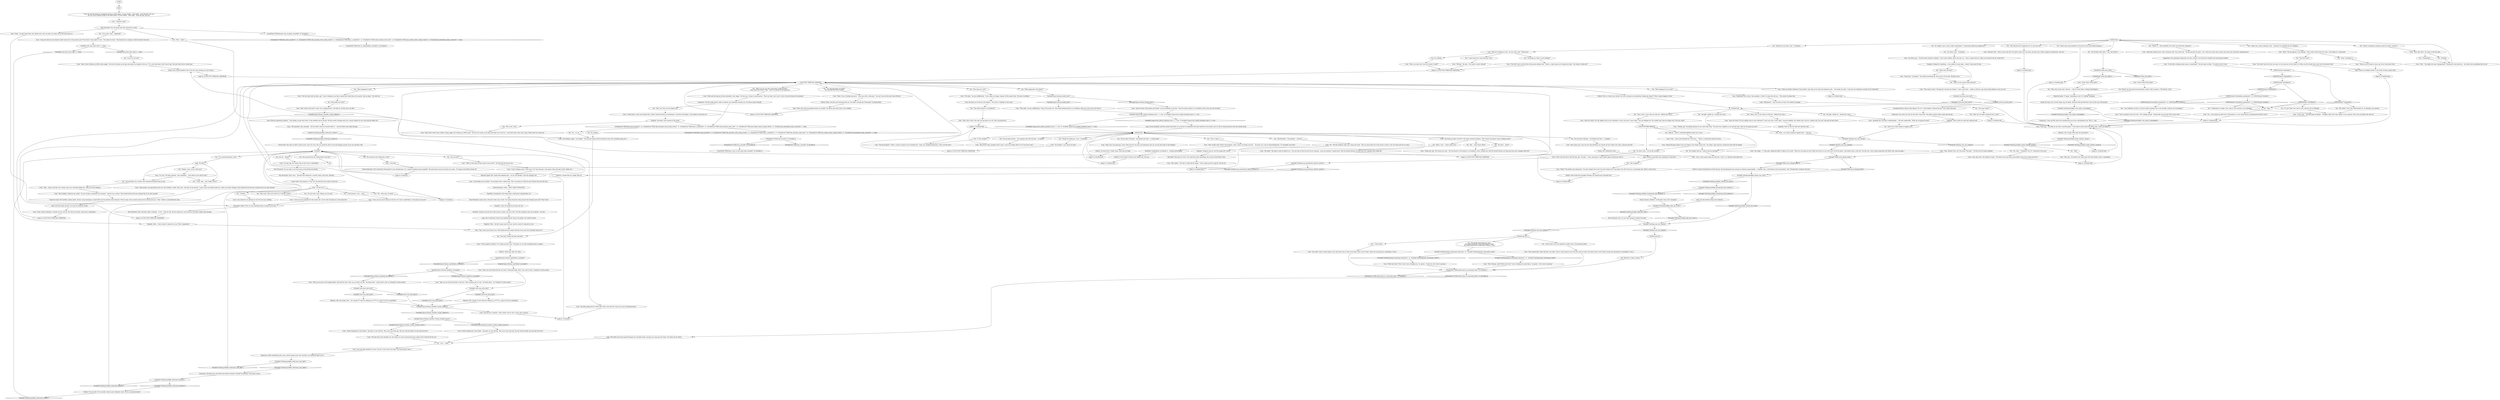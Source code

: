 # WHIRLING F2 / CUNO WAKEUP
# If you didn't make the authority check.
# ==================================================
digraph G {
	  0 [label="START"];
	  1 [label="input"];
	  2 [label="Variable[\"cargo.evrart_exited_unionhub_once\"] == true  or Variable[\"cargo.evrart_exited_unionhub_once\"] == true"];
	  3 [label="Variable[\"cargo.evrart_exited_unionhub_once\"] == true  or Variable[\"cargo.evrart_exited_unionhub_once\"] == true", shape=diamond];
	  4 [label="!(Variable[\"cargo.evrart_exited_unionhub_once\"] == true  or Variable[\"cargo.evrart_exited_unionhub_once\"] == true)", shape=diamond];
	  5 [label="Cuno: \"Yeah? What? What bells?\""];
	  6 [label="You: \"*Something*.\""];
	  7 [label="Cuno: \"Yeah, like what?\" He seems to like the idea."];
	  8 [label="IsTHCPresent(\"ultraliberal\")"];
	  9 [label="IsTHCPresent(\"ultraliberal\")", shape=diamond];
	  10 [label="!(IsTHCPresent(\"ultraliberal\"))", shape=diamond];
	  11 [label="Empathy: Wow, he did not take that rejection well."];
	  12 [label="You: \"I'm in pain, what... happened?\""];
	  13 [label="Cuno: \"Babybeard was in here. Was probably a *bitch* to clean this shit up...\" This seems to please him."];
	  14 [label="You: \"I'm a psycholocomotor, Cuno.\""];
	  15 [label="Cuno: \"Some doctor your pig friends sent over. Nix Fucklieb, I think. Total cunt.\" He spits on the ground. \"Came in here and knife fucked you, when you where sleeping. Then fucked off and told me to phone him if you shit yourself.\""];
	  16 [label="You: \"I feel fantastic. Let's... rock.\""];
	  17 [label="You: \"Who cares. Who cares about me. It doesn't matter.\""];
	  18 [label="You: \"What style was that?\""];
	  19 [label="Composure: Cunn and Pig? And you're picking him up on your cop-frequency too. This is... bad."];
	  20 [label="Cuno: \"Nix Fucklieb, I think he was called,\" he says trying to remember the situation. \"Said he was a doctor. Then fucked off and told me to phone him if you shit yourself.\""];
	  21 [label="You: \"Do you know if Joyce -- the company lady with the boat -- is alright?\""];
	  22 [label="Cuno: \"The big fuckhole?\" There's a flash of respect on his freckled face. \"Yeah, he's drinking downstairs. Cuno's not into that.\""];
	  23 [label="Jump to: [Untitled hub]"];
	  24 [label="You: \"Okay.\""];
	  25 [label="You: \"Thanks for your help, Cuno.\" (Conclude.)"];
	  26 [label="Cuno: \"Shit, pig... You better have some more shit than fuckin' roses or something.\""];
	  27 [label="Jump to: [Untitled hub]"];
	  28 [label="Conceptualization: Big-up fucky-fingers? He *is* a *free-thinker*. Beyond the box. Can't argue with that."];
	  29 [label="Variable[\"yard.cuno_intro_hub\"]"];
	  30 [label="Variable[\"yard.cuno_intro_hub\"]", shape=diamond];
	  31 [label="!(Variable[\"yard.cuno_intro_hub\"])", shape=diamond];
	  32 [label="Cuno: \"Thanks, pig.\" He quickly glances at you, then looks away. \"Now get your crippled ass up and tell Cuno, what are we gonna do now?\""];
	  33 [label="Composure: The kid really doesn't seem to harbour any animosity towards you. He seems almost friendly."];
	  34 [label="You: \"We're cool, Cuno,\""];
	  35 [label="CancelTask(\"TASK.find_a_way_to_turn_back_time_canceled\")--[[ Variable[ ]]"];
	  36 [label="Cuno: \"Nah... Cuno's just off speed for a few days...\" There's a melancholy look in his eyes."];
	  37 [label="You: \"Are you hurt?\""];
	  38 [label="Cuno: You see the shape of a prepubescent boy in FALN pants. It turns double -- then triple -- from the pain. He says:\nYou see Cuno's familiar shape in the FALN pants. It turns double -- then triple -- from the pain. He says:"];
	  39 [label="Empathy: Wow... Cuno's about to take pity on you. That's unexpected."];
	  40 [label="Pain Threshold: Yeah, that kid's taken a beating -- or ten -- from his dad. He has regard for a man who can walk after taking some damage."];
	  41 [label="Hand/Eye Coordination: It probably is... fucking butterfingers."];
	  42 [label="Volition: It's the *fault* of those who *killed* him. Not you."];
	  43 [label="Half Light: That bag's on *you*. You could have done something, but you just stood there. Fuck..."];
	  44 [label="Cuno: \"Walls are full of holes in here, pig. Even Cuno knows that.\""];
	  45 [label="Variable[\"whirling.postfight_klaasjeroom_hint_ballistics\"]"];
	  46 [label="Variable[\"whirling.postfight_klaasjeroom_hint_ballistics\"]", shape=diamond];
	  47 [label="!(Variable[\"whirling.postfight_klaasjeroom_hint_ballistics\"])", shape=diamond];
	  48 [label="You: \"Communism is stupid, Cuno. And it's not a person. It's an ideology.\""];
	  49 [label="You: \"Nothing.\""];
	  50 [label="Jump to: [CUNO POST TRIBUNAL MAINHUB]"];
	  51 [label="You: \"We should check Klaasje's room.\"\n\"We should check Mrs. Katarzine Alasije's room.\"\n\"We should check Miss Oranje Disco Dancer's room.\""];
	  52 [label="You: \"All right. Saddle up.\" (Accept the Cuno.)"];
	  53 [label="Pain Threshold: Look at him. Life hasn't been easy on him. You wanna drag him along and put him through more shit? *Your* shit?"];
	  54 [label="Cuno: \"Sorry for what?! For not adding Cuno to your shitshow?! Cuno's not sorry. Cuno's glad. I was just kidding. You couldn't get Cuno for a million reál. You can't even get out bed, loser.\""];
	  55 [label="Cuno: \"Bitch next door? That's what Cuno's thinking too,\" he agrees. \"Good call. Let's rock it, pig-man.\""];
	  56 [label="Variable[\"whirling.cuno_not_coming\"]"];
	  57 [label="Variable[\"whirling.cuno_not_coming\"]", shape=diamond];
	  58 [label="!(Variable[\"whirling.cuno_not_coming\"])", shape=diamond];
	  59 [label="Cuno: \"They say you burned half the city down. Thousands dead. That's very cool to Cuno. I thought I'd stick around.\""];
	  60 [label="Rhetoric: He's saying *I* now? And not calling you a f****t or a pig? Is he ill or something?"];
	  61 [label="Cuno: \"Pretty fucking bad, Cuno thinks.\" He points to your left leg. \"But you're one lucky pig. The doc took the bullet out and said you'll live.\""];
	  62 [label="Variable[\"whirling.postfight_endurance_very_high\"]"];
	  63 [label="Variable[\"whirling.postfight_endurance_very_high\"]", shape=diamond];
	  64 [label="!(Variable[\"whirling.postfight_endurance_very_high\"])", shape=diamond];
	  65 [label="Cuno: \"Cuno did.\""];
	  66 [label="You: (Get up -- slowly.)"];
	  67 [label="Cuno: He looks you in the eye and repeats: \"Two days is *nothing* to the Cuno.\""];
	  68 [label="Volition: Of course she's *really* gone, what did you think."];
	  69 [label="Cuno: \"Was nothin'.\" He tries to shake off the image. \"Cuno's gonna go into a bag too. We all are.\""];
	  70 [label="Variable[\"whirling.postfight_logic_her_room\"]"];
	  71 [label="Variable[\"whirling.postfight_logic_her_room\"]", shape=diamond];
	  72 [label="!(Variable[\"whirling.postfight_logic_her_room\"])", shape=diamond];
	  73 [label="Volition: Relax, the kid is just messing with you. You didn't actually get *thousands* of people killed."];
	  74 [label="Variable[\"plaza.tribunal_hardie_shot\"]"];
	  75 [label="Variable[\"plaza.tribunal_hardie_shot\"]", shape=diamond];
	  76 [label="!(Variable[\"plaza.tribunal_hardie_shot\"])", shape=diamond];
	  77 [label="Jump to: [CUNO POST TRIBUNAL MAINHUB]"];
	  78 [label="Cuno: \"Tough shit, pig.\" He crosses his arms. \"All Cuno knows is the harbour is in lockdown, town's fucked now. Half the Hardie bitches are dead and even your company bitch left.\""];
	  79 [label="Cuno: \"Oh really?\" He doesn't seem to believe you. \"You can't get to that fat fuck Evrart anymore, 'cause the harbour's locked down. Half the Hardie bitches are dead and your company bitch sailed off.\""];
	  80 [label="You: \"Okay.\""];
	  81 [label="You: \"It's simple, Cuno. I have to find *communism*. Communism killed the hanged man.\""];
	  82 [label="You: \"The coolest, Cuno. But unfortunately it's an ideology, not a person.\""];
	  83 [label="You: \"I don't know. Let's just aimlessly wander until a clue presents itself.\""];
	  84 [label="You: \"Sorry, Cuno, I can't take you with me.\" (Refuse the Cuno.)"];
	  85 [label="Untitled hub (02)"];
	  86 [label="Variable[\"yard.cuno_intro_hub\"] == false"];
	  87 [label="Variable[\"yard.cuno_intro_hub\"] == false", shape=diamond];
	  88 [label="!(Variable[\"yard.cuno_intro_hub\"] == false)", shape=diamond];
	  89 [label="Cuno: \"Yeah, that's what Cuno's fuckin' saying, piggo. He's letting you off the hook.\" He rests his hands on his hips and looks you in the eye. \"A one time boon, from Cunn to pig. There won't be a next one.\""];
	  90 [label="You: \"Wait... what?\""];
	  91 [label="You: \"The what? Where did they take him?\""];
	  92 [label="Cuno: \"Nah, Cuno's just lying to you. The fucking boo-boo wagon took four-eyes away. He's probably gonna live.\""];
	  93 [label="Variable[\"whirling.cuno_postribunal_rhetoric_noslurs\"]"];
	  94 [label="Variable[\"whirling.cuno_postribunal_rhetoric_noslurs\"]", shape=diamond];
	  95 [label="!(Variable[\"whirling.cuno_postribunal_rhetoric_noslurs\"])", shape=diamond];
	  96 [label="You: \"What happened to me?\""];
	  97 [label="Logic: *Babybeard*... that can only be Garte, the cafeteria manager."];
	  98 [label="Endurance: Through tears and blood and stitches tearing it *should* be possible. From time to time..."];
	  99 [label="You: \"Has anyone from my station been to see me?\""];
	  100 [label="Variable[\"whirling.postfight_cuno_esprit_cunnandpig\"]"];
	  101 [label="Variable[\"whirling.postfight_cuno_esprit_cunnandpig\"]", shape=diamond];
	  102 [label="!(Variable[\"whirling.postfight_cuno_esprit_cunnandpig\"])", shape=diamond];
	  103 [label="You: \"You said thousands are dead?\"\n\"You said half the town is dead?\""];
	  104 [label="Cuno: \"Sure, pig. Sure.\" He shakes his head. \"You better have more than some fuckin' roses if you wanna bust this.\""];
	  105 [label="You: \"All right. Saddle up.\" (Accept the Cuno.)"];
	  106 [label="You: \"Now? As to what's going to happen next...\""];
	  107 [label="Cuno: \"That sounds like a hella shit plan. You askin' Cuno to come along to your shit-show and you don't even know what to do? Fuckin' check your pig journal or something. C'mon...\""];
	  108 [label="Variable[\"plaza.tribunal_headshot_succeeded\"]"];
	  109 [label="Variable[\"plaza.tribunal_headshot_succeeded\"]", shape=diamond];
	  110 [label="!(Variable[\"plaza.tribunal_headshot_succeeded\"])", shape=diamond];
	  111 [label="You: \"Thanks, Cuno, you're a life saver.\""];
	  112 [label="Cuno: \"Titus died,\" he says indifferently. \"Some of his goons too. The whole fucking harbour is in lockdown right now. Even Cuno can't get in.\""];
	  113 [label="Cuno: \"No.\" The kid suddenly looks very young and small. \"She was dead when the Union doctor arrived. Cuno saw them put her in a bag.\""];
	  114 [label="Cuno: \"Will-pig.\" He nods. \"You ready to walk, will-pig?\""];
	  115 [label="Cuno: \"Shit ain't nothing to Cuno,\" he says with a nod. \"What now?\""];
	  116 [label="Cuno: \"That's Klaasje, right? Bitch next door? Cuno's thinking the same thing,\" he agrees. \"Let's rock it, pig-man.\""];
	  117 [label="Variable[\"yard.cuno_intro_hub\"]"];
	  118 [label="Variable[\"yard.cuno_intro_hub\"]", shape=diamond];
	  119 [label="!(Variable[\"yard.cuno_intro_hub\"])", shape=diamond];
	  120 [label="Jump to: [Untitled hub]"];
	  121 [label="You: \"Wait, but *why* do you forgive me?"];
	  122 [label="Empathy: He doesn't have anyone in the world."];
	  123 [label="IsTaskActive(\"TASK.check_back_on_renovation_later\")--[[ Variable[ ]]"];
	  124 [label="IsTaskActive(\"TASK.check_back_on_renovation_later\")--[[ Variable[ ]]", shape=diamond];
	  125 [label="!(IsTaskActive(\"TASK.check_back_on_renovation_later\")--[[ Variable[ ]])", shape=diamond];
	  126 [label="Variable[\"plaza.tribunal_shoulder_wound_avoided_cuirass\"]"];
	  127 [label="Variable[\"plaza.tribunal_shoulder_wound_avoided_cuirass\"]", shape=diamond];
	  128 [label="!(Variable[\"plaza.tribunal_shoulder_wound_avoided_cuirass\"])", shape=diamond];
	  129 [label="Cunohurt"];
	  130 [label="You: \"You said there was a doctor who removed the bullet from my leg.\""];
	  131 [label="Cuno: \"Final-style,\" he repeats. \"You fucked everything up. Now Cuno's all you got. Terminal Cuno.\""];
	  132 [label="You: \"Is Titus alright?\""];
	  133 [label="Drama: He's telling the truth."];
	  134 [label="Cuno: \"Rich bitch? Yeah, probably. Boat's gone. Cuno'd be fucking *fine* too if Cuno had a boat...\""];
	  135 [label="Cuno: \"Yeah? What? What bells?\""];
	  136 [label="You: \"They were on the roof. I did not... I did not catch them. Fucking butterfingers...\""];
	  137 [label="You: \"*Why* do you wanna come with me?\""];
	  138 [label="Variable[\"whirling.cuno_not_coming\"]"];
	  139 [label="Variable[\"whirling.cuno_not_coming\"]", shape=diamond];
	  140 [label="!(Variable[\"whirling.cuno_not_coming\"])", shape=diamond];
	  141 [label="You: \"Gnhhhh...\""];
	  142 [label="Cuno: \"Cuno can see you're trying to shit him, but Cuno's unshittable, so fuck does Cuno care?\""];
	  143 [label="Logic: If he did triage and left, you must be relatively stable."];
	  144 [label="Pain Threshold: Also, it's just close enough to endure the walk."];
	  145 [label="Cuno: \"Two days,\" he says indifferently. \"Cuno's been out longer, sleepin' off the speed train. Two days is nothing.\""];
	  146 [label="Logic: Evrart probably used this armed altercation as an excuse to completely barricade himself in the harbour and cut off all communications with the outside world."];
	  147 [label="Untitled hub"];
	  148 [label="Cuno: \"To the hospital, fucktard. Try to keep up with Cuno.\" He glares at you with something akin to respect..."];
	  149 [label="Cuno: \"Pretty fucking bad, Cuno thinks.\" He points to your left leg. \"But you're one lucky pig. The doc took the bullet out and said you'll live.\""];
	  150 [label="Cuno: \"The shoulder's fine, probably... The doc didn't seem too worried about it -- said the bullet went right through.\""];
	  151 [label="Cuno: \"*Why* in the name of fuck would Cuno be hurt?\" The kid rolls his eyes at you."];
	  152 [label="Cuno: \"Cuno's fucking smart, Cuno wasn't *in* that fuck-pile. Cuno knows when shit goes south, unlike you.\""];
	  153 [label="You: \"I'm very bad, Cuno. Things are very bad.\""];
	  154 [label="Cuno: \"Yeah, she's way gone pig. Cuno's been here for two days and babybeard and you are the only fucks in the building.\""];
	  155 [label="Cuno: \"You want Cuno to be your yes-man, or you want me to tell it like it is? Walls are full of holes here, pig. Even Cuno knows that.\""];
	  156 [label="You: \"How long was I out?\""];
	  157 [label="You: \"Relax, Cuno -- I know what to do.\""];
	  158 [label="You: (Yank it out and show the dried flower, while it falls to pieces.) \"This flower, Cuno!\""];
	  159 [label="Variable[\"whirling.postfight_blackc_rhetoric_wrong\"]"];
	  160 [label="Variable[\"whirling.postfight_blackc_rhetoric_wrong\"]", shape=diamond];
	  161 [label="!(Variable[\"whirling.postfight_blackc_rhetoric_wrong\"])", shape=diamond];
	  162 [label="Cuno: \"Yeah that sounds real to Cuno. Forensics-shit. True crime shit.\" The kid punches his palm. \"Let's check out some crime scenes and assess shit. Pig-style! Anything else?\""];
	  163 [label="Cuno: \"So... you're gonna go after this *Communism*, or you wanna bounce something else off the Cuno?\""];
	  164 [label="Jump to: [CUNO POST TRIBUNAL MAINHUB]"];
	  165 [label="Pain Threshold: Ouch, ouch... The kid turns double for a second. Damn, that hurts. Breathe..."];
	  166 [label="You: \"Titus is dead...?\""];
	  167 [label="You: \"Do you know if Klaasje -- the blonde next door -- is really gone?\""];
	  168 [label="Shivers: A gust of wind blows in from the bay, the duraluminium box around you vibrates imperceptibly... a familiar cold, a red thread on the roof upstairs. Taut. Plucked like a string by the gust."];
	  169 [label="Variable[\"TASK.arrest_klaasje_done\"]"];
	  170 [label="Variable[\"TASK.arrest_klaasje_done\"]", shape=diamond];
	  171 [label="!(Variable[\"TASK.arrest_klaasje_done\"])", shape=diamond];
	  172 [label="You: \"What happened to the others?\""];
	  173 [label="Jump to: [Untitled hub]"];
	  174 [label="Rhetoric: He's wrong! What does he even know?!"];
	  175 [label="Cuno: \"Huh?\" The kid appears to be thinking. \"That could've been there for years. Cuno thinks it's a dead end.\""];
	  176 [label="You: \"I don't know but I won't give up, Cuno.\""];
	  177 [label="Jump to: [Untitled hub]"];
	  178 [label="Empathy: Look, this might be his only way out."];
	  179 [label="Untitled hub"];
	  180 [label="Jump to: [Untitled hub]"];
	  181 [label="Cuno: \"Yeah, Cuno's letting you off the hook, piggo.\" He rests his hands on his hips and looks you straight in the eye. \"It's a one time boon, from Cunn to pig. The next time you're a dead man.\""];
	  182 [label="IsTaskActive(\"TASK.face_yourself\")--[[ Variable[ ]]"];
	  183 [label="IsTaskActive(\"TASK.face_yourself\")--[[ Variable[ ]]", shape=diamond];
	  184 [label="!(IsTaskActive(\"TASK.face_yourself\")--[[ Variable[ ]])", shape=diamond];
	  185 [label="Cuno: \"Now's not the time to shit the bed, pig.\" He spits. \"C'mon, baconman, Cuno's gonna help you hold your shit in.\""];
	  186 [label="Pain Threshold: You can take it. Just don't lean on the old leg too heavily."];
	  187 [label="Cuno: \"What?\" He studies your expression. \"You don't believe the Cuno? You don't believe the Cuno knows this shit? Fuck you, Cuno keeps tabs. Bitch is outta town.\""];
	  188 [label="You: \"Yeah, it probably is.\""];
	  189 [label="Logic: There is no telling *when* it was made. He had a point there."];
	  190 [label="Cuno: \"Some of those Union goons got fucked,\" he says pointing at the door. \"Now the whole harbour is in lockdown. Even Cuno can't get in there.\""];
	  191 [label="You: \"Did Elizabeth -- the gardener -- survive?\""];
	  192 [label="You: \"Thanks for telling me, Cuno.\" (Conclude.)"];
	  193 [label="Endurance: Say what you will, but this kid's *hard shit*. He might actually make a good cop one day."];
	  194 [label="Pain Threshold: You can barely hear him, the pain is so bad."];
	  195 [label="Cuno: \"They say you got a lot of people killed. Like half the town. They say you didn't do shit.\" He looks down. \"I guess that's cool, so I thought I'd stick around.\""];
	  196 [label="Jump to: [CUNO POST TRIBUNAL MAINHUB]"];
	  197 [label="You: \"C'mon, man... who *really* did it?\""];
	  198 [label="Cuno: \"Yeah... Some cunt from your station came over and knife fucked you, when you were sleeping.\""];
	  199 [label="Cuno: Cuno observes you getting on your feet and says nothing."];
	  200 [label="Cuno: \"Cuno's got zero patience for this weepy shit. Cuno's been through way worse than this.\""];
	  201 [label="Cuno: \"So how is it?\""];
	  202 [label="Jump to: [CUNO POST TRIBUNAL MAINHUB]"];
	  203 [label="Esprit de Corps: Let's do this tango, pig, he thinks. Detective Pig and detective Cunn on the case. We bouncin'."];
	  204 [label="You: \"The fuck Cuno?\""];
	  205 [label="Variable[\"whirling.postfight_shivers_her_room\"]"];
	  206 [label="Variable[\"whirling.postfight_shivers_her_room\"]", shape=diamond];
	  207 [label="!(Variable[\"whirling.postfight_shivers_her_room\"])", shape=diamond];
	  208 [label="Jump to: [CUNO POST TRIBUNAL MAINHUB]"];
	  209 [label="Cuno: \"No problem. Cuno shares the info.\""];
	  210 [label="Cuno: \"She's gone, pig. Cuno saw her take off before you started all that violent shit. Had a suitcase and shit.\""];
	  211 [label="CheckItem(\"dried_may_bells\")"];
	  212 [label="CheckItem(\"dried_may_bells\")", shape=diamond];
	  213 [label="!(CheckItem(\"dried_may_bells\"))", shape=diamond];
	  214 [label="Cuno: \"C'mon, pig...\" The kid snaps his fingers. \"Thoughts didn't kill Cuno's gimp. It was a person. Even Cuno can figure this shit out.\""];
	  215 [label="Untitled hub (02)"];
	  216 [label="Cuno: \"This scene is dead.\" He gestures towards the window. \"Cuno's outta here -- might as well be a pig, big-up fucky-fingers on my way out.\""];
	  217 [label="You: \"Now... as to what's going to happen next...\" (Get up.)"];
	  218 [label="Cuno: \"Don't get all hung up on that yesterday's shit, piggo,\" the kid says, trying to sound mature. \"That was then, this is now. Cuno's all about being in the moment.\""];
	  219 [label="Cuno: \"Sure, Cuno's gonna help you with that. Cuno's in a *giving* mood right now.\""];
	  220 [label="Cuno: \"Are your legs attached to Cuno? Can the *Cuno* move your legs? The fuck should I know...\""];
	  221 [label="Savoir Faire: You won't be able to dance much, that's for sure. But you should be able to live with limping around. If you can call that a life."];
	  222 [label="Cuno: \"You askin' Cuno to come along to your shit-show and you don't even know what to do? Fuckin' check your pig journal or something. C'mon...\""];
	  223 [label="Cuno: \"Yeah, that's what Cuno said. No one goes in or out. Shit's paranoid now.\""];
	  224 [label="You: \"There's something creeping around out there. I sense it.\""];
	  225 [label="IsTHCPresent(\"communist\")"];
	  226 [label="IsTHCPresent(\"communist\")", shape=diamond];
	  227 [label="!(IsTHCPresent(\"communist\"))", shape=diamond];
	  228 [label="Cuno: \"Miracle? Shit... What is this weak shit? You gotta watch your own back, miracles don't fuckin' happen in Martinaise. Get real.\""];
	  229 [label="You: \"I'm giving up. Time to start drinking.\""];
	  230 [label="Jump to: [Untitled hub]"];
	  231 [label="Empathy: Asking for something -- even asking to come along -- doesn't come easy for him."];
	  232 [label="You: Whatever it takes. [Leave.]"];
	  233 [label="You: \"Didn't you say you and I were done. Professionally?\"\n\"How come you're here, Cuno -- aren't you pissed at me anymore?\""];
	  234 [label="Drama: Sire, the boy believes this to be true. He's giving you a last chance."];
	  235 [label="Cuno: \"Just kidding, piggo,\" he chuckles. \"The boo-boo wagon took the binoclard away. He's probably gonna live.\""];
	  236 [label="Cuno: \"They say you shot that fucker in the face. That's fucking cool to Cuno.\" He looks down. \"So I thought I'd stick around.\""];
	  237 [label="CUNO POST TRIBUNAL MAINHUB"];
	  238 [label="Rhetoric: Sounds like he's alright after all."];
	  239 [label="You: \"What happened to my room?\""];
	  240 [label="You: \"Can I... walk?\""];
	  241 [label="Jump to: [Cunohurt]"];
	  242 [label="Cuno: \"It's cool.\" He nods seriously. \"Just remember -- Cuno doesn't save shit for free.\""];
	  243 [label="IsTHCPresent(\"revacholian_nationhood\")  or  IsTHCPresent(\"moralist\")"];
	  244 [label="IsTHCPresent(\"revacholian_nationhood\")  or  IsTHCPresent(\"moralist\")", shape=diamond];
	  245 [label="!(IsTHCPresent(\"revacholian_nationhood\")  or  IsTHCPresent(\"moralist\"))", shape=diamond];
	  246 [label="Cuno: \"Shit...\" He shakes his head, disappointed. \"Playing the Cuno like that... You better have something else for me.\""];
	  247 [label="Jump to: [Untitled hub]"];
	  248 [label="Cuno: \"You're starting to lose the Cuno.\" He's looking around. \"Sounds like you ain't got shit to go by here.\""];
	  249 [label="You: \"Sorry, Cuno, I can't take you with me.\" (Refuse the Cuno.)"];
	  250 [label="Hand/Eye Coordination: Kid would make a half-decent sharpshooter, no?"];
	  251 [label="Cuno: \"Sorry for what?! For not adding Cuno to your shitshow?! Cuno's not sorry. Cuno's glad. I was just kidding too. You couldn't get Cuno for million reál. Fuck you, okay?\""];
	  252 [label="Rhetoric: He's not saying Cuno -- he's saying *I*? And not calling you a f****t or a pig? Is he ill or something?"];
	  253 [label="Cuno: \"Listen-listen, Cuno's just big like that. Doesn't need that bitch-ass melodrama. Cuno fires and forgets. Cuno forgives and moves on.\""];
	  254 [label="You: \"Be straight with me. I need to get my bearings.\""];
	  255 [label="Variable[\"whirling.postfight_endurance_medium\"]"];
	  256 [label="Variable[\"whirling.postfight_endurance_medium\"]", shape=diamond];
	  257 [label="!(Variable[\"whirling.postfight_endurance_medium\"])", shape=diamond];
	  258 [label="Jump to: [Cunohurt]"];
	  259 [label="You: \"My... disco days are done.\""];
	  260 [label="Cuno: \"Go easy, pig. You wanna lean on the Cuno or something?\""];
	  261 [label="Logic: There were only ten people present at the fight. Ten times more than that is very unlikely."];
	  262 [label="You: \"You mean Garte?\""];
	  263 [label="Volition: Who would have thought? Perhaps you should have *arrested* her?"];
	  264 [label="You: \"You don't... know?\""];
	  265 [label="You: \"But... I don't know either.\""];
	  266 [label="Cuno: \"Cuno thinks you're fucked,\" he concludes with a solemn nod. \"But I can help you. What'cha got? Bounce that shit off Cuno.\""];
	  267 [label="You: \"There were some footprints in the dust in the room behind Klaasje's...\""];
	  268 [label="You: \"There's a... 28% possibility the victim was shot from a distance.\""];
	  269 [label="You: \"There was a hole in Klaasje's wall -- someone was checking her out. Peeping.\""];
	  270 [label="You: \"It's not *that* cool. And it's not a person, but an ideology.\""];
	  271 [label="You: Say nothing."];
	  272 [label="Cuno: \"What, you mute now? Are you *ready to walk*?\""];
	  273 [label="Cuno: \"So, listen, pig...\" The kid seems hesitant suddenly. \"Cuno's been thinkin' about shit and, uh... Cuno's coming with you. Help you wrap this shit up. Final-style.\""];
	  274 [label="Authority: Trying to recruit him is like trying to make a pet out of fire. This kid recognizes only one authority -- his own."];
	  275 [label="CancelTask(\"TASK.take_on_responsibility_cancelled\")--[[ Variable[ ]]"];
	  276 [label="Cuno: \"Coinslot's dead.\""];
	  277 [label="You: \"Hold on... There's something different about you, Cuno...\""];
	  278 [label="Cuno: \"Being off speed makes Cuno sad. Makes Cuno *think* about shit.\" He makes vague gestures around his head with his fingers."];
	  279 [label="Cuno: \"How would Cuno know? Cuno's not a fucking doctor.\" He looks at you like you're an idiot."];
	  280 [label="Cuno: \"You got shot in the shoulder too, but luckily you were wearing that fancy teapot and it took the hit for you.\""];
	  281 [label="Endurance: With considerable pain, and a stitch tearing every now and then, you should be able to do it."];
	  282 [label="Esprit de Corps: Nix Gottlieb, station medic, throws a bag containing a small bullet into the medical waste disposer. Then he pops some caramel candy into his mouth and says: \"Next.\" There's a line behind his door..."];
	  283 [label="Cuno: \"Yeah, fuckin' dead. Died in the hospital, I hear. Union's all weepy and shit...\" He gives you a nod of acknowledgement: \"It's probably your fault.\""];
	  284 [label="Logic: You did mention doing more ballistics..."];
	  285 [label="Cuno: \"Accepted the Cuno like a motherfucker...\" He nods respectfully. \"What are we gonna do now?\""];
	  286 [label="Cuno: \"Yeah, debrief Cuno. Let Cuno know *the plan*.\" The kid rubs his hands together."];
	  287 [label="Jump to: [Untitled hub]"];
	  288 [label="Variable[\"plaza.tribunal_spiritbomb_succeeded\"]"];
	  289 [label="Variable[\"plaza.tribunal_spiritbomb_succeeded\"]", shape=diamond];
	  290 [label="!(Variable[\"plaza.tribunal_spiritbomb_succeeded\"])", shape=diamond];
	  291 [label="You: \"How badly am I hurt?\""];
	  292 [label="Savoir Faire: Your balance is *way* off. You feel like you're about to fall over."];
	  293 [label="Visual Calculus: Ballistics. In Klaasje's room. Do it *properly*."];
	  294 [label="You: \"Do you know if Klaasje -- the blonde next door -- is alright?\""];
	  295 [label="You: \"No, Cuno -- *somehow* this *is* connected to the case.\""];
	  296 [label="You: \"I don't know.\""];
	  297 [label="Variable[\"whirling.klaasje_chosename_katarzine\"]  or  Variable[\"whirling.klaasje_chosename_modd\"]"];
	  298 [label="Variable[\"whirling.klaasje_chosename_katarzine\"]  or  Variable[\"whirling.klaasje_chosename_modd\"]", shape=diamond];
	  299 [label="!(Variable[\"whirling.klaasje_chosename_katarzine\"]  or  Variable[\"whirling.klaasje_chosename_modd\"])", shape=diamond];
	  300 [label="Variable[\"yard.cuno_intro_hub\"]"];
	  301 [label="Variable[\"yard.cuno_intro_hub\"]", shape=diamond];
	  302 [label="!(Variable[\"yard.cuno_intro_hub\"])", shape=diamond];
	  303 [label="Cuno: \"Cuno just told you your friend is dead! And you're crying about pain? That doesn't seem right to Cuno.\" He shakes his head. \"The binoclard was alright, he didn't deserve that shit...\""];
	  304 [label="You: \"Go away, Cuno... Let me die in peace.\""];
	  305 [label="Cuno: \"You tore some shit up there, pig.\" Cuno is looking at you like a tamed wolf would look at his master. Like an equal. \"Got shot too.\""];
	  306 [label="Cuno: Then his expression mellows. \"Cuno thinks you got shot twice. In the shoulder and in the leg. The leg's pretty fucking nasty, but a doctor looked you over and took the bullet out.\""];
	  307 [label="Volition: You can walk. If it's possible, then by pure willpower alone. You're a psycholocomotor."];
	  308 [label="You: \"Do you know who treated me, Cuno?\""];
	  309 [label="Perception (Sight): Still, you see something akin to respect in his eyes."];
	  310 [label="Volition: Thank god, okay, he's alive."];
	  311 [label="You: \"She escaped?\""];
	  312 [label="Suggestion: He's genuinely impressed, but that's mostly to do with how scientific that percentage sounded."];
	  313 [label="Cuno: \"Yeah, it was a fucking massacre,\" Cuno says with a wide grin. \"You and Cuno are the only ones left here.\""];
	  314 [label="Logic: Doesn't sound like she's planning to come back."];
	  315 [label="Jump to: [Untitled hub]"];
	  316 [label="Empathy: Tough he may be, but this image left a mark."];
	  317 [label="You: \"The fucking *May bells*, Cuno, the flowers!\""];
	  318 [label="You: \"The miracle hasn't happened yet. It's not over yet.\""];
	  319 [label="You: \"I can suddenly see how it's hard to indict someone who is not actually a person, but an ideology...\""];
	  320 [label="Cuno: \"Fuck off, Cuno's not into this old man piss-drinker shit.\" There's a short pause as he shakes his head. \"You ready to walk now?\""];
	  321 [label="Logic: He is streetwise. Knows the neighbourhood. Knows the people. He could be useful."];
	  322 [label="Cuno: \"Yes, gimp... ?\" Cuno asks, seeing the effort it takes you to stand. \"What are you gonna do now? Ride outta here on your shit-river? You'll die alone. Cuno doesn't give a shit now. Too late now. Cuno's gonna hang here and *fuck* your room up again...\""];
	  323 [label="Jump to: [Untitled hub]"];
	  324 [label="You: Say nothing."];
	  325 [label="Cuno: \"Yeah... you got lucky there, pig. Maybe now Cuno can show you what real brutal hard music is.\""];
	  326 [label="Jump to: [Cunohurt]"];
	  327 [label="Reaction Speed: He's really been keeping tabs -- on you, the Hardies, even the company rep."];
	  328 [label="Jump to: [CUNO POST TRIBUNAL MAINHUB]"];
	  329 [label="You: \"The whole harbour is in lockdown?\""];
	  330 [label="Cuno: \"The fuck you askin' Cuno for?\" He seems annoyed somehow. \"How would Cuno know? Cuno's fucking twelve!\""];
	  331 [label="Jump to: [Untitled hub]"];
	  332 [label="Untitled hub"];
	  333 [label="Cuno: \"Fuck, pig...\" He looks at you with a worried glance. \"Cuno doesn't know about this flower shit. Cuno's not feelin' it.\""];
	  334 [label="Reaction Speed: *I* again. Something in him *is* shifting, changing."];
	  335 [label="Electrochemistry: Khm... DRUG ASSET DETECTED!"];
	  336 [label="Empathy: Wow, he did not take that rejection well."];
	  337 [label="CUNO POSTTRIB PREHUB"];
	  338 [label="Variable[\"plaza.tribunal_shoulder_wound_suffered\"]"];
	  339 [label="Variable[\"plaza.tribunal_shoulder_wound_suffered\"]", shape=diamond];
	  340 [label="!(Variable[\"plaza.tribunal_shoulder_wound_suffered\"])", shape=diamond];
	  341 [label="Cuno: Cuno lets out a whistle. \"That's pretty cool to Cuno. Cuno's also a psycho.\""];
	  342 [label="Logic: He didn't."];
	  343 [label="Electrochemistry: We're detecting *drouamine* in your bloodstream. It's a potent morphine-based painkiller. The good doctor must have given you some... It's gonna suck when it wears off."];
	  344 [label="Cuno: \"Yeah, fuckin' babybeard. Cleaned all your shit up. He's like your fuckin' mom now or something.\""];
	  345 [label="You: \"What do you think I should do now, Cuno?\""];
	  346 [label="Cuno: \"There are fuckin' footprints *everywhere*, pig. Pigs are too into this footprints shit...\" He shakes his head. \"Cuno just saw footprints outside on the *sidewalk*.\""];
	  347 [label="Jump to: [Untitled hub]"];
	  348 [label="Cuno: \"Is that like a fucking street name or something?\" The kid stops to think. \"It's pretty cool to Cuno.\""];
	  349 [label="You: \"I'm ready, Cuno.\" (Conclude.)"];
	  350 [label="Volition: This is a twelve year old kid. You can't seriously be considering *taking him along*?! What's gonna happen to him?"];
	  351 [label="Empathy: Wow... the kid's name must be Cuno. And he's about to take pity on you."];
	  352 [label="You: \"So we're cool now?\""];
	  353 [label="IsTaskActive(\"TASK.find_some_moralists\")  or  IsTaskActive(\"TASK.talk_moralism_with_sunday_friend\")  or  IsTaskActive(\"TASK.form_a_committee\")  or  IsTaskActive(\"TASK.talk_moralism_with_trant\")  or  IsTaskActive(\"TASK.ask_smoker_about_sunday_friend\")  or  Variable[\"jam.abandoned_cabin_accessed\"] == false"];
	  354 [label="IsTaskActive(\"TASK.find_some_moralists\")  or  IsTaskActive(\"TASK.talk_moralism_with_sunday_friend\")  or  IsTaskActive(\"TASK.form_a_committee\")  or  IsTaskActive(\"TASK.talk_moralism_with_trant\")  or  IsTaskActive(\"TASK.ask_smoker_about_sunday_friend\")  or  Variable[\"jam.abandoned_cabin_accessed\"] == false", shape=diamond];
	  355 [label="!(IsTaskActive(\"TASK.find_some_moralists\")  or  IsTaskActive(\"TASK.talk_moralism_with_sunday_friend\")  or  IsTaskActive(\"TASK.form_a_committee\")  or  IsTaskActive(\"TASK.talk_moralism_with_trant\")  or  IsTaskActive(\"TASK.ask_smoker_about_sunday_friend\")  or  Variable[\"jam.abandoned_cabin_accessed\"] == false)", shape=diamond];
	  356 [label="You: \"No... no, no...\""];
	  357 [label="CancelTask(\"TASK.become_man_of_plenty_cancelled\")--[[ Variable[ ]]"];
	  358 [label="Logic: The bullet must have passed through your shoulder blade, missing your lung and your heart. You lucky son of a bitch..."];
	  359 [label="Variable[\"whirling.postfight_endurance_volition\"]"];
	  360 [label="Variable[\"whirling.postfight_endurance_volition\"]", shape=diamond];
	  361 [label="!(Variable[\"whirling.postfight_endurance_volition\"])", shape=diamond];
	  362 [label="Cuno: \"You keep asking all this *weird shit* from Cuno that the Cuno has no way of knowing about.\""];
	  0 -> 1
	  1 -> 38
	  2 -> 3
	  2 -> 4
	  3 -> 146
	  4 -> 147
	  5 -> 158
	  6 -> 246
	  7 -> 49
	  7 -> 6
	  8 -> 9
	  8 -> 10
	  9 -> 24
	  9 -> 270
	  10 -> 243
	  11 -> 217
	  12 -> 303
	  13 -> 97
	  14 -> 342
	  15 -> 282
	  16 -> 142
	  17 -> 200
	  18 -> 131
	  19 -> 333
	  20 -> 282
	  21 -> 134
	  22 -> 23
	  23 -> 147
	  24 -> 163
	  25 -> 115
	  26 -> 230
	  27 -> 333
	  28 -> 193
	  29 -> 30
	  29 -> 31
	  30 -> 28
	  31 -> 179
	  32 -> 217
	  33 -> 121
	  33 -> 353
	  34 -> 89
	  36 -> 278
	  37 -> 151
	  38 -> 276
	  39 -> 92
	  40 -> 202
	  41 -> 42
	  42 -> 120
	  43 -> 69
	  44 -> 189
	  45 -> 46
	  45 -> 47
	  46 -> 284
	  47 -> 293
	  48 -> 214
	  49 -> 246
	  50 -> 237
	  51 -> 297
	  52 -> 32
	  53 -> 178
	  54 -> 11
	  55 -> 123
	  56 -> 57
	  56 -> 58
	  57 -> 85
	  58 -> 215
	  59 -> 117
	  60 -> 338
	  61 -> 280
	  62 -> 64
	  62 -> 63
	  63 -> 129
	  64 -> 98
	  65 -> 343
	  66 -> 260
	  67 -> 329
	  68 -> 315
	  69 -> 173
	  70 -> 72
	  70 -> 71
	  71 -> 144
	  72 -> 56
	  73 -> 261
	  74 -> 75
	  74 -> 76
	  75 -> 112
	  76 -> 190
	  77 -> 237
	  78 -> 328
	  79 -> 328
	  80 -> 26
	  81 -> 349
	  82 -> 214
	  83 -> 107
	  84 -> 251
	  85 -> 232
	  86 -> 88
	  86 -> 87
	  87 -> 352
	  88 -> 39
	  89 -> 234
	  90 -> 235
	  91 -> 148
	  92 -> 91
	  93 -> 94
	  93 -> 95
	  94 -> 238
	  95 -> 237
	  96 -> 305
	  97 -> 262
	  98 -> 255
	  99 -> 363
	  100 -> 101
	  100 -> 102
	  101 -> 19
	  102 -> 333
	  103 -> 313
	  104 -> 230
	  105 -> 285
	  106 -> 138
	  107 -> 123
	  108 -> 109
	  108 -> 110
	  109 -> 236
	  110 -> 195
	  111 -> 242
	  112 -> 2
	  113 -> 316
	  114 -> 50
	  115 -> 176
	  115 -> 229
	  115 -> 271
	  116 -> 123
	  117 -> 118
	  117 -> 119
	  118 -> 60
	  119 -> 338
	  120 -> 147
	  121 -> 253
	  122 -> 353
	  122 -> 34
	  123 -> 124
	  123 -> 125
	  125 -> 358
	  126 -> 128
	  126 -> 127
	  127 -> 61
	  128 -> 149
	  129 -> 66
	  129 -> 99
	  129 -> 37
	  129 -> 14
	  129 -> 308
	  130 -> 198
	  131 -> 137
	  132 -> 22
	  133 -> 314
	  134 -> 23
	  135 -> 136
	  136 -> 334
	  137 -> 216
	  138 -> 139
	  138 -> 140
	  139 -> 322
	  140 -> 286
	  141 -> 199
	  142 -> 309
	  143 -> 344
	  144 -> 56
	  145 -> 67
	  146 -> 147
	  147 -> 192
	  147 -> 132
	  147 -> 294
	  147 -> 166
	  147 -> 167
	  147 -> 330
	  147 -> 21
	  147 -> 191
	  148 -> 310
	  149 -> 240
	  150 -> 359
	  151 -> 152
	  152 -> 327
	  153 -> 200
	  154 -> 68
	  155 -> 189
	  156 -> 145
	  157 -> 79
	  158 -> 334
	  159 -> 160
	  159 -> 161
	  160 -> 80
	  160 -> 295
	  161 -> 177
	  162 -> 312
	  163 -> 247
	  164 -> 237
	  165 -> 292
	  166 -> 283
	  167 -> 154
	  168 -> 205
	  169 -> 170
	  169 -> 171
	  170 -> 205
	  171 -> 168
	  172 -> 74
	  173 -> 147
	  174 -> 159
	  175 -> 204
	  175 -> 188
	  176 -> 114
	  177 -> 333
	  178 -> 274
	  179 -> 105
	  179 -> 84
	  179 -> 249
	  179 -> 52
	  180 -> 333
	  181 -> 234
	  182 -> 184
	  182 -> 183
	  184 -> 35
	  185 -> 93
	  186 -> 165
	  187 -> 263
	  188 -> 44
	  189 -> 323
	  190 -> 2
	  191 -> 113
	  192 -> 209
	  193 -> 336
	  194 -> 90
	  194 -> 325
	  194 -> 12
	  194 -> 357
	  195 -> 300
	  196 -> 237
	  197 -> 15
	  198 -> 20
	  199 -> 309
	  200 -> 309
	  201 -> 259
	  201 -> 141
	  201 -> 16
	  201 -> 17
	  201 -> 153
	  202 -> 237
	  203 -> 100
	  204 -> 155
	  205 -> 206
	  205 -> 207
	  206 -> 56
	  207 -> 45
	  208 -> 237
	  209 -> 77
	  210 -> 133
	  211 -> 212
	  211 -> 213
	  212 -> 5
	  213 -> 135
	  214 -> 247
	  215 -> 296
	  215 -> 83
	  215 -> 51
	  216 -> 29
	  217 -> 138
	  218 -> 33
	  219 -> 237
	  220 -> 281
	  221 -> 129
	  222 -> 123
	  223 -> 23
	  224 -> 7
	  225 -> 226
	  225 -> 227
	  226 -> 24
	  226 -> 82
	  227 -> 8
	  228 -> 27
	  229 -> 320
	  230 -> 333
	  231 -> 137
	  231 -> 18
	  232 -> 123
	  233 -> 218
	  234 -> 164
	  235 -> 91
	  236 -> 117
	  237 -> 96
	  237 -> 103
	  237 -> 233
	  237 -> 172
	  237 -> 239
	  237 -> 346
	  237 -> 156
	  237 -> 350
	  238 -> 237
	  239 -> 13
	  240 -> 220
	  241 -> 129
	  242 -> 130
	  242 -> 197
	  243 -> 244
	  243 -> 245
	  244 -> 48
	  244 -> 24
	  245 -> 24
	  245 -> 319
	  246 -> 332
	  247 -> 333
	  248 -> 247
	  249 -> 54
	  250 -> 53
	  251 -> 337
	  252 -> 338
	  253 -> 122
	  254 -> 219
	  255 -> 256
	  255 -> 257
	  256 -> 129
	  257 -> 307
	  258 -> 129
	  259 -> 326
	  260 -> 186
	  261 -> 208
	  262 -> 345
	  263 -> 287
	  264 -> 78
	  265 -> 78
	  266 -> 335
	  267 -> 347
	  268 -> 162
	  269 -> 175
	  270 -> 214
	  271 -> 272
	  272 -> 50
	  273 -> 231
	  274 -> 321
	  276 -> 194
	  277 -> 36
	  278 -> 304
	  278 -> 254
	  279 -> 339
	  280 -> 240
	  281 -> 62
	  282 -> 143
	  283 -> 41
	  284 -> 70
	  285 -> 106
	  286 -> 169
	  287 -> 147
	  288 -> 289
	  288 -> 290
	  289 -> 59
	  290 -> 108
	  291 -> 279
	  292 -> 201
	  293 -> 70
	  294 -> 210
	  295 -> 104
	  296 -> 222
	  297 -> 298
	  297 -> 299
	  298 -> 116
	  299 -> 55
	  300 -> 301
	  300 -> 302
	  301 -> 252
	  302 -> 338
	  303 -> 86
	  304 -> 185
	  305 -> 291
	  306 -> 150
	  307 -> 360
	  308 -> 65
	  309 -> 40
	  310 -> 288
	  311 -> 187
	  312 -> 348
	  313 -> 73
	  314 -> 311
	  315 -> 147
	  316 -> 43
	  317 -> 211
	  318 -> 228
	  319 -> 248
	  320 -> 50
	  321 -> 351
	  322 -> 169
	  323 -> 333
	  324 -> 235
	  325 -> 309
	  326 -> 129
	  327 -> 266
	  328 -> 237
	  329 -> 223
	  330 -> 264
	  330 -> 265
	  330 -> 157
	  331 -> 333
	  332 -> 224
	  332 -> 267
	  332 -> 268
	  332 -> 269
	  332 -> 81
	  332 -> 25
	  332 -> 317
	  332 -> 318
	  333 -> 174
	  334 -> 203
	  335 -> 250
	  336 -> 106
	  337 -> 304
	  337 -> 277
	  337 -> 254
	  338 -> 340
	  338 -> 341
	  339 -> 306
	  340 -> 126
	  341 -> 241
	  342 -> 130
	  342 -> 197
	  342 -> 111
	  343 -> 258
	  344 -> 196
	  345 -> 331
	  346 -> 180
	  347 -> 333
	  348 -> 225
	  349 -> 273
	  350 -> 179
	  351 -> 92
	  352 -> 181
	  353 -> 355
	  353 -> 356
	  354 -> 275
	  355 -> 182
	  356 -> 235
	  357 -> 354
	  358 -> 240
	  359 -> 361
	  359 -> 362
	  360 -> 129
	  361 -> 221
	  362 -> 241
}

